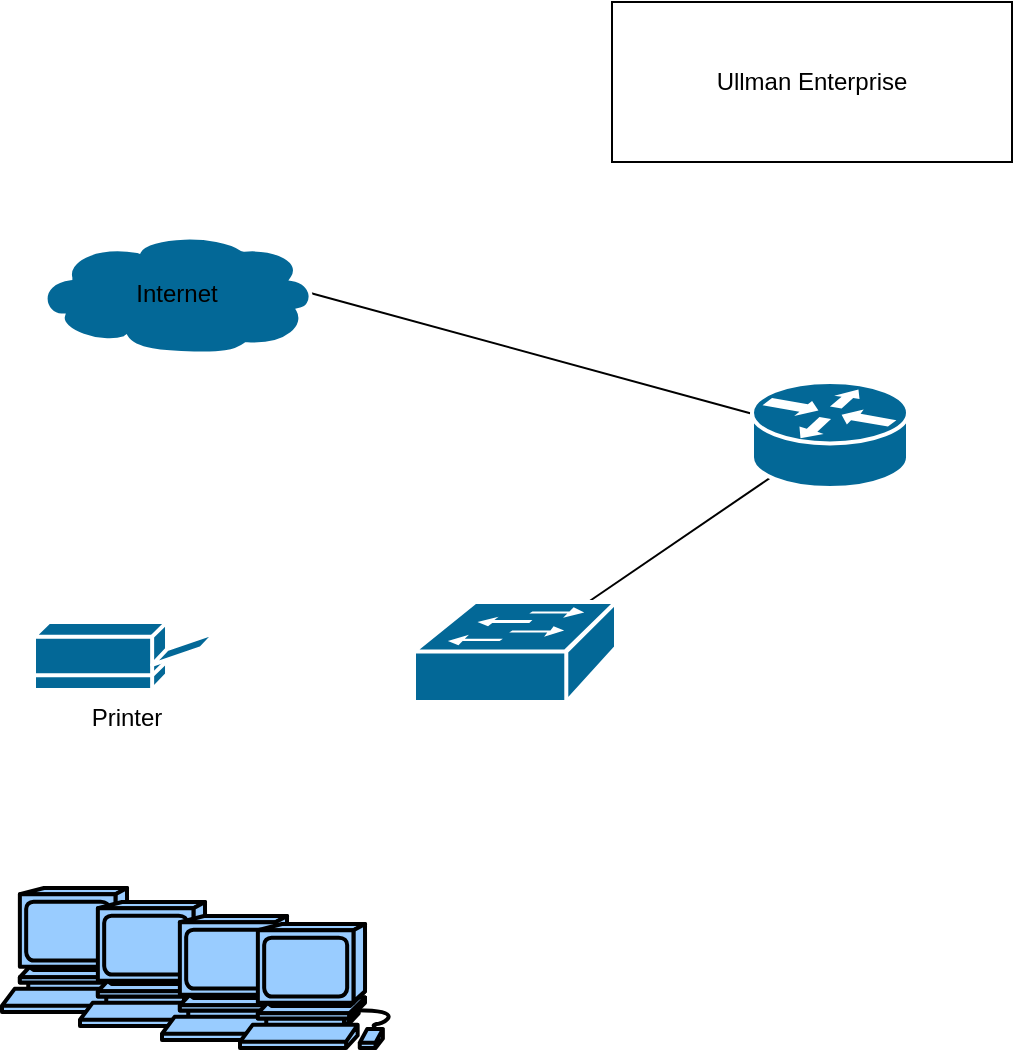<mxfile version="21.7.4" type="github">
  <diagram name="Page-1" id="J-reg7bOBgS-nL2o46BV">
    <mxGraphModel dx="1489" dy="504" grid="0" gridSize="10" guides="1" tooltips="1" connect="1" arrows="0" fold="1" page="1" pageScale="1" pageWidth="850" pageHeight="1100" math="0" shadow="0">
      <root>
        <mxCell id="0" />
        <mxCell id="1" parent="0" />
        <mxCell id="cWWOJXq3wTgW33ggFWEq-23" style="rounded=0;orthogonalLoop=1;jettySize=auto;html=1;exitX=0.98;exitY=0.5;exitDx=0;exitDy=0;exitPerimeter=0;endArrow=none;endFill=0;" edge="1" parent="1" source="cWWOJXq3wTgW33ggFWEq-1" target="cWWOJXq3wTgW33ggFWEq-2">
          <mxGeometry relative="1" as="geometry" />
        </mxCell>
        <mxCell id="cWWOJXq3wTgW33ggFWEq-1" value="Internet" style="shape=mxgraph.cisco.storage.cloud;sketch=0;html=1;pointerEvents=1;dashed=0;fillColor=#036897;strokeColor=#ffffff;strokeWidth=2;verticalLabelPosition=middle;verticalAlign=middle;align=center;outlineConnect=0;labelPosition=center;" vertex="1" parent="1">
          <mxGeometry x="11" y="115" width="141" height="61" as="geometry" />
        </mxCell>
        <mxCell id="cWWOJXq3wTgW33ggFWEq-24" style="rounded=0;orthogonalLoop=1;jettySize=auto;html=1;exitX=0.12;exitY=0.9;exitDx=0;exitDy=0;exitPerimeter=0;endArrow=none;endFill=0;" edge="1" parent="1" source="cWWOJXq3wTgW33ggFWEq-2" target="cWWOJXq3wTgW33ggFWEq-5">
          <mxGeometry relative="1" as="geometry" />
        </mxCell>
        <mxCell id="cWWOJXq3wTgW33ggFWEq-2" value="" style="shape=mxgraph.cisco.routers.router;sketch=0;html=1;pointerEvents=1;dashed=0;fillColor=#036897;strokeColor=#ffffff;strokeWidth=2;verticalLabelPosition=bottom;verticalAlign=top;align=center;outlineConnect=0;" vertex="1" parent="1">
          <mxGeometry x="370" y="190" width="78" height="53" as="geometry" />
        </mxCell>
        <mxCell id="cWWOJXq3wTgW33ggFWEq-5" value="" style="shape=mxgraph.cisco.switches.workgroup_switch;sketch=0;html=1;pointerEvents=1;dashed=0;fillColor=#036897;strokeColor=#ffffff;strokeWidth=2;verticalLabelPosition=bottom;verticalAlign=top;align=center;outlineConnect=0;" vertex="1" parent="1">
          <mxGeometry x="201" y="300" width="101" height="50" as="geometry" />
        </mxCell>
        <mxCell id="cWWOJXq3wTgW33ggFWEq-6" value="Ullman Enterprise" style="rounded=0;whiteSpace=wrap;html=1;" vertex="1" parent="1">
          <mxGeometry x="300" width="200" height="80" as="geometry" />
        </mxCell>
        <mxCell id="cWWOJXq3wTgW33ggFWEq-7" value="Printer" style="shape=mxgraph.cisco.computers_and_peripherals.printer;html=1;pointerEvents=1;dashed=0;fillColor=#036897;strokeColor=#ffffff;strokeWidth=2;verticalLabelPosition=bottom;verticalAlign=top;align=center;outlineConnect=0;" vertex="1" parent="1">
          <mxGeometry x="11" y="310" width="91" height="34" as="geometry" />
        </mxCell>
        <mxCell id="cWWOJXq3wTgW33ggFWEq-9" value="" style="shape=mxgraph.cisco.computers_and_peripherals.workstation;sketch=0;html=1;pointerEvents=1;dashed=0;fillColor=#99CCFF;strokeColor=#000000;strokeWidth=2;verticalLabelPosition=bottom;verticalAlign=top;align=center;outlineConnect=0;" vertex="1" parent="1">
          <mxGeometry x="-5" y="443" width="83" height="62" as="geometry" />
        </mxCell>
        <mxCell id="cWWOJXq3wTgW33ggFWEq-26" value="" style="shape=mxgraph.cisco.computers_and_peripherals.workstation;sketch=0;html=1;pointerEvents=1;dashed=0;fillColor=#99CCFF;strokeColor=#000000;strokeWidth=2;verticalLabelPosition=bottom;verticalAlign=top;align=center;outlineConnect=0;" vertex="1" parent="1">
          <mxGeometry x="34" y="450" width="83" height="62" as="geometry" />
        </mxCell>
        <mxCell id="cWWOJXq3wTgW33ggFWEq-27" value="" style="shape=mxgraph.cisco.computers_and_peripherals.workstation;sketch=0;html=1;pointerEvents=1;dashed=0;fillColor=#99CCFF;strokeColor=#000000;strokeWidth=2;verticalLabelPosition=bottom;verticalAlign=top;align=center;outlineConnect=0;" vertex="1" parent="1">
          <mxGeometry x="75" y="457" width="83" height="62" as="geometry" />
        </mxCell>
        <mxCell id="cWWOJXq3wTgW33ggFWEq-28" value="" style="shape=mxgraph.cisco.computers_and_peripherals.workstation;sketch=0;html=1;pointerEvents=1;dashed=0;fillColor=#99CCFF;strokeColor=#000000;strokeWidth=2;verticalLabelPosition=bottom;verticalAlign=top;align=center;outlineConnect=0;" vertex="1" parent="1">
          <mxGeometry x="114" y="461" width="83" height="62" as="geometry" />
        </mxCell>
      </root>
    </mxGraphModel>
  </diagram>
</mxfile>
